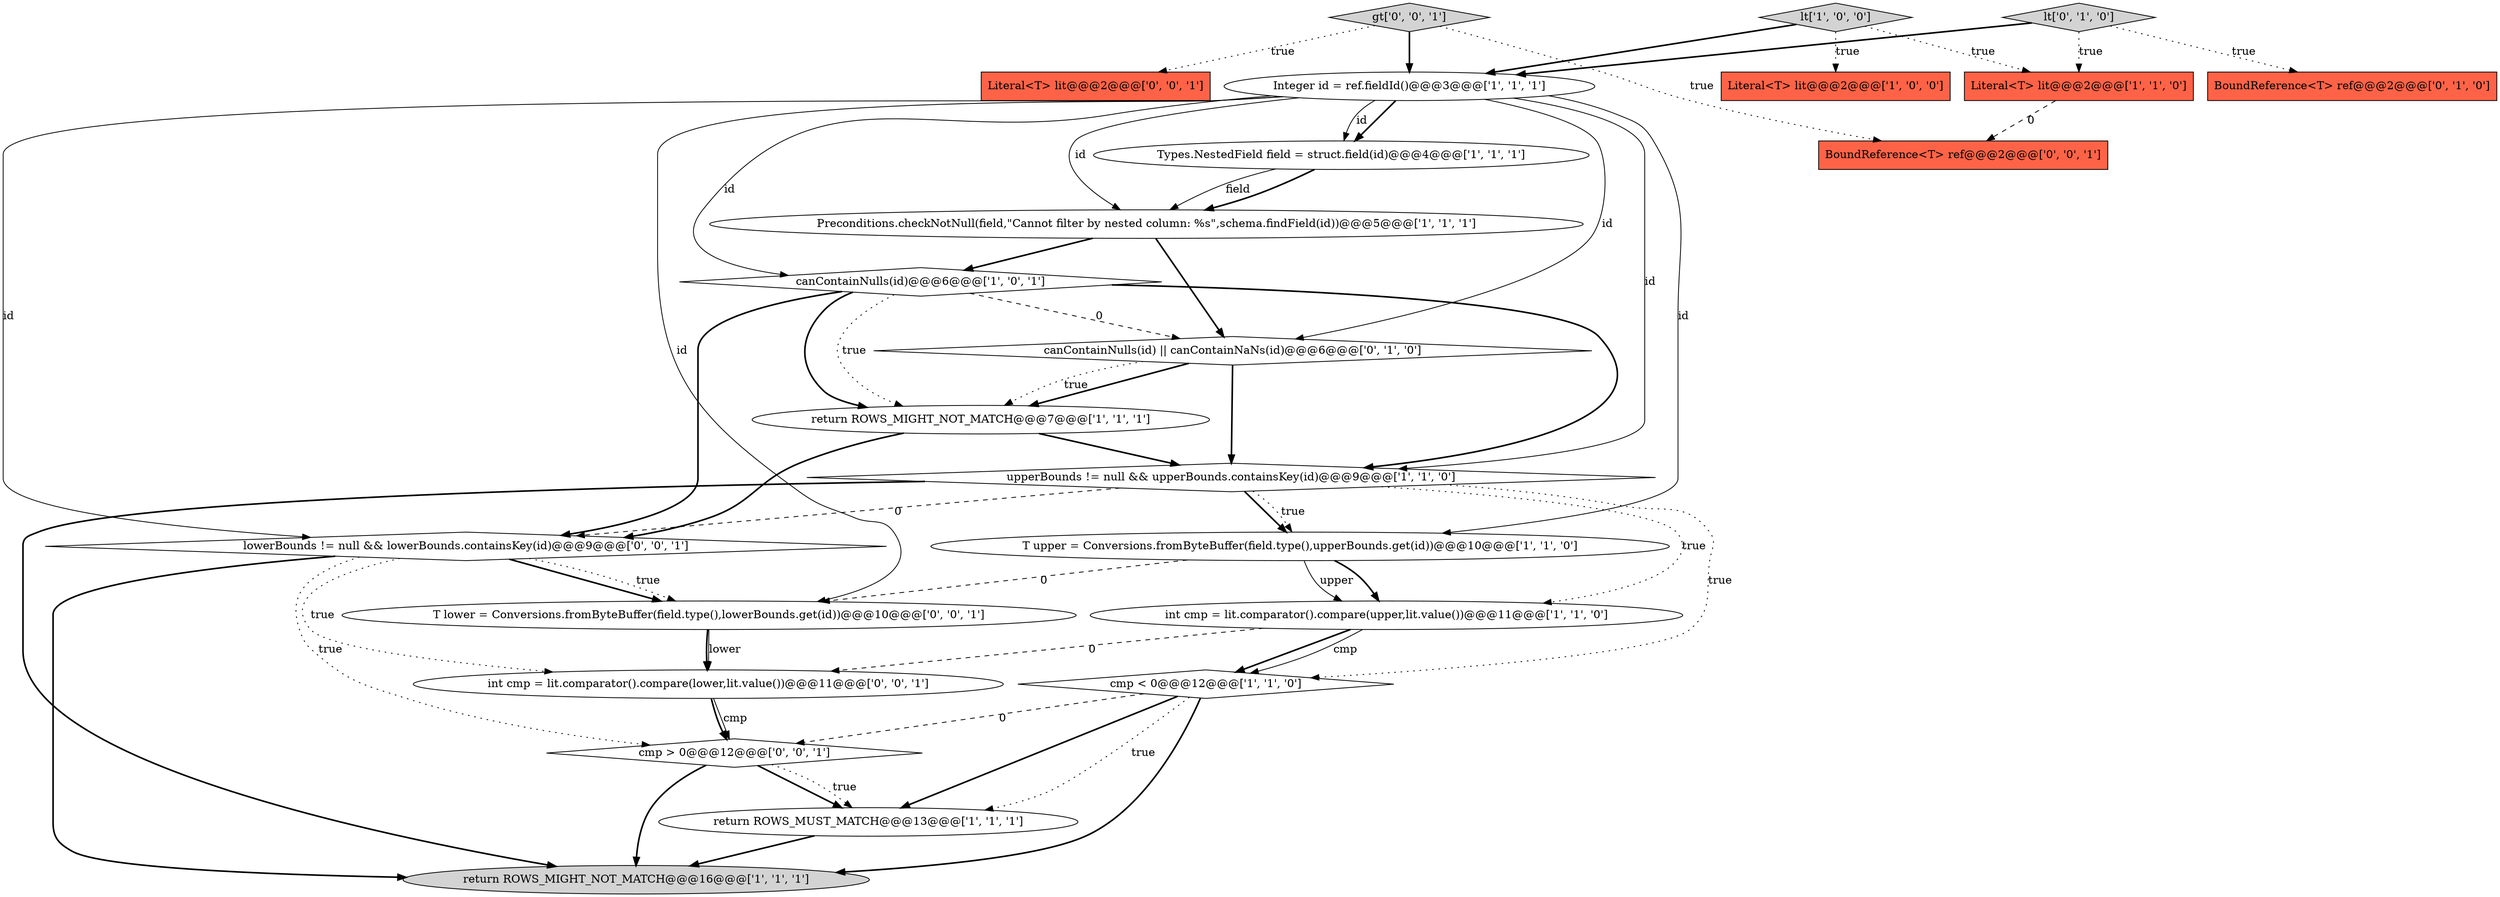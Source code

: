 digraph {
10 [style = filled, label = "Types.NestedField field = struct.field(id)@@@4@@@['1', '1', '1']", fillcolor = white, shape = ellipse image = "AAA0AAABBB1BBB"];
12 [style = filled, label = "int cmp = lit.comparator().compare(upper,lit.value())@@@11@@@['1', '1', '0']", fillcolor = white, shape = ellipse image = "AAA0AAABBB1BBB"];
20 [style = filled, label = "gt['0', '0', '1']", fillcolor = lightgray, shape = diamond image = "AAA0AAABBB3BBB"];
0 [style = filled, label = "return ROWS_MIGHT_NOT_MATCH@@@7@@@['1', '1', '1']", fillcolor = white, shape = ellipse image = "AAA0AAABBB1BBB"];
16 [style = filled, label = "canContainNulls(id) || canContainNaNs(id)@@@6@@@['0', '1', '0']", fillcolor = white, shape = diamond image = "AAA1AAABBB2BBB"];
14 [style = filled, label = "BoundReference<T> ref@@@2@@@['0', '1', '0']", fillcolor = tomato, shape = box image = "AAA0AAABBB2BBB"];
23 [style = filled, label = "cmp > 0@@@12@@@['0', '0', '1']", fillcolor = white, shape = diamond image = "AAA0AAABBB3BBB"];
11 [style = filled, label = "return ROWS_MIGHT_NOT_MATCH@@@16@@@['1', '1', '1']", fillcolor = lightgray, shape = ellipse image = "AAA0AAABBB1BBB"];
3 [style = filled, label = "Integer id = ref.fieldId()@@@3@@@['1', '1', '1']", fillcolor = white, shape = ellipse image = "AAA0AAABBB1BBB"];
8 [style = filled, label = "T upper = Conversions.fromByteBuffer(field.type(),upperBounds.get(id))@@@10@@@['1', '1', '0']", fillcolor = white, shape = ellipse image = "AAA0AAABBB1BBB"];
13 [style = filled, label = "return ROWS_MUST_MATCH@@@13@@@['1', '1', '1']", fillcolor = white, shape = ellipse image = "AAA0AAABBB1BBB"];
9 [style = filled, label = "lt['1', '0', '0']", fillcolor = lightgray, shape = diamond image = "AAA0AAABBB1BBB"];
19 [style = filled, label = "int cmp = lit.comparator().compare(lower,lit.value())@@@11@@@['0', '0', '1']", fillcolor = white, shape = ellipse image = "AAA0AAABBB3BBB"];
17 [style = filled, label = "Literal<T> lit@@@2@@@['0', '0', '1']", fillcolor = tomato, shape = box image = "AAA0AAABBB3BBB"];
7 [style = filled, label = "Preconditions.checkNotNull(field,\"Cannot filter by nested column: %s\",schema.findField(id))@@@5@@@['1', '1', '1']", fillcolor = white, shape = ellipse image = "AAA0AAABBB1BBB"];
15 [style = filled, label = "lt['0', '1', '0']", fillcolor = lightgray, shape = diamond image = "AAA0AAABBB2BBB"];
22 [style = filled, label = "lowerBounds != null && lowerBounds.containsKey(id)@@@9@@@['0', '0', '1']", fillcolor = white, shape = diamond image = "AAA0AAABBB3BBB"];
18 [style = filled, label = "BoundReference<T> ref@@@2@@@['0', '0', '1']", fillcolor = tomato, shape = box image = "AAA0AAABBB3BBB"];
1 [style = filled, label = "cmp < 0@@@12@@@['1', '1', '0']", fillcolor = white, shape = diamond image = "AAA0AAABBB1BBB"];
5 [style = filled, label = "Literal<T> lit@@@2@@@['1', '0', '0']", fillcolor = tomato, shape = box image = "AAA0AAABBB1BBB"];
6 [style = filled, label = "Literal<T> lit@@@2@@@['1', '1', '0']", fillcolor = tomato, shape = box image = "AAA0AAABBB1BBB"];
2 [style = filled, label = "canContainNulls(id)@@@6@@@['1', '0', '1']", fillcolor = white, shape = diamond image = "AAA0AAABBB1BBB"];
21 [style = filled, label = "T lower = Conversions.fromByteBuffer(field.type(),lowerBounds.get(id))@@@10@@@['0', '0', '1']", fillcolor = white, shape = ellipse image = "AAA0AAABBB3BBB"];
4 [style = filled, label = "upperBounds != null && upperBounds.containsKey(id)@@@9@@@['1', '1', '0']", fillcolor = white, shape = diamond image = "AAA0AAABBB1BBB"];
22->11 [style = bold, label=""];
1->23 [style = dashed, label="0"];
3->7 [style = solid, label="id"];
3->10 [style = bold, label=""];
22->23 [style = dotted, label="true"];
20->3 [style = bold, label=""];
0->4 [style = bold, label=""];
2->4 [style = bold, label=""];
22->19 [style = dotted, label="true"];
6->18 [style = dashed, label="0"];
8->12 [style = bold, label=""];
16->4 [style = bold, label=""];
9->5 [style = dotted, label="true"];
21->19 [style = solid, label="lower"];
0->22 [style = bold, label=""];
4->12 [style = dotted, label="true"];
20->18 [style = dotted, label="true"];
4->11 [style = bold, label=""];
7->16 [style = bold, label=""];
9->3 [style = bold, label=""];
16->0 [style = bold, label=""];
12->1 [style = bold, label=""];
20->17 [style = dotted, label="true"];
4->8 [style = bold, label=""];
23->11 [style = bold, label=""];
19->23 [style = bold, label=""];
4->1 [style = dotted, label="true"];
9->6 [style = dotted, label="true"];
15->6 [style = dotted, label="true"];
3->21 [style = solid, label="id"];
1->11 [style = bold, label=""];
4->8 [style = dotted, label="true"];
8->21 [style = dashed, label="0"];
2->16 [style = dashed, label="0"];
19->23 [style = solid, label="cmp"];
10->7 [style = bold, label=""];
13->11 [style = bold, label=""];
21->19 [style = bold, label=""];
23->13 [style = bold, label=""];
12->19 [style = dashed, label="0"];
1->13 [style = dotted, label="true"];
16->0 [style = dotted, label="true"];
23->13 [style = dotted, label="true"];
3->16 [style = solid, label="id"];
2->22 [style = bold, label=""];
8->12 [style = solid, label="upper"];
3->10 [style = solid, label="id"];
15->3 [style = bold, label=""];
3->8 [style = solid, label="id"];
2->0 [style = bold, label=""];
22->21 [style = bold, label=""];
3->2 [style = solid, label="id"];
2->0 [style = dotted, label="true"];
3->4 [style = solid, label="id"];
12->1 [style = solid, label="cmp"];
3->22 [style = solid, label="id"];
10->7 [style = solid, label="field"];
15->14 [style = dotted, label="true"];
4->22 [style = dashed, label="0"];
1->13 [style = bold, label=""];
22->21 [style = dotted, label="true"];
7->2 [style = bold, label=""];
}
